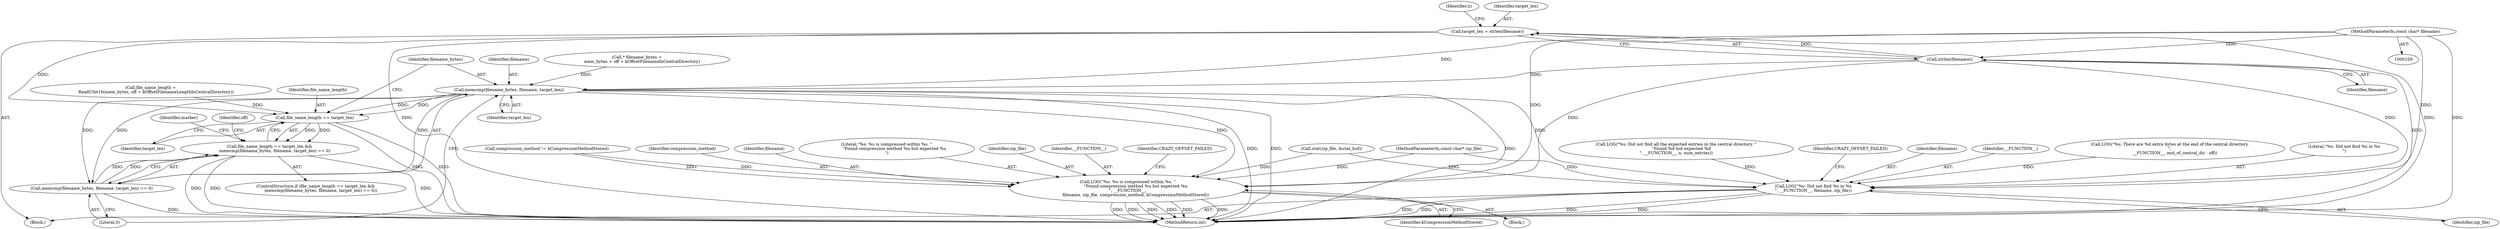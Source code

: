 digraph "0_Chrome_d9e316238aee59acf665d80b544cf4e1edfd3349@API" {
"1000271" [label="(Call,target_len = strlen(filename))"];
"1000273" [label="(Call,strlen(filename))"];
"1000102" [label="(MethodParameterIn,const char* filename)"];
"1000361" [label="(Call,file_name_length == target_len)"];
"1000360" [label="(Call,file_name_length == target_len &&\n        memcmp(filename_bytes, filename, target_len) == 0)"];
"1000365" [label="(Call,memcmp(filename_bytes, filename, target_len))"];
"1000364" [label="(Call,memcmp(filename_bytes, filename, target_len) == 0)"];
"1000403" [label="(Call,LOG(\"%s: %s is compressed within %s. \"\n            \"Found compression method %u but expected %u\n\", __FUNCTION__,\n            filename, zip_file, compression_method, kCompressionMethodStored))"];
"1000464" [label="(Call,LOG(\"%s: Did not find %s in %s\n\", __FUNCTION__, filename, zip_file))"];
"1000408" [label="(Identifier,compression_method)"];
"1000365" [label="(Call,memcmp(filename_bytes, filename, target_len))"];
"1000406" [label="(Identifier,filename)"];
"1000441" [label="(Identifier,off)"];
"1000404" [label="(Literal,\"%s: %s is compressed within %s. \"\n            \"Found compression method %u but expected %u\n\")"];
"1000409" [label="(Identifier,kCompressionMethodStored)"];
"1000360" [label="(Call,file_name_length == target_len &&\n        memcmp(filename_bytes, filename, target_len) == 0)"];
"1000364" [label="(Call,memcmp(filename_bytes, filename, target_len) == 0)"];
"1000119" [label="(Call,stat(zip_file, &stat_buf))"];
"1000407" [label="(Identifier,zip_file)"];
"1000362" [label="(Identifier,file_name_length)"];
"1000367" [label="(Identifier,filename)"];
"1000466" [label="(Identifier,__FUNCTION__)"];
"1000405" [label="(Identifier,__FUNCTION__)"];
"1000103" [label="(Block,)"];
"1000102" [label="(MethodParameterIn,const char* filename)"];
"1000471" [label="(MethodReturn,int)"];
"1000274" [label="(Identifier,filename)"];
"1000368" [label="(Identifier,target_len)"];
"1000271" [label="(Call,target_len = strlen(filename))"];
"1000458" [label="(Call,LOG(\"%s: There are %d extra bytes at the end of the central directory.\n\",\n        __FUNCTION__, end_of_central_dir - off))"];
"1000465" [label="(Literal,\"%s: Did not find %s in %s\n\")"];
"1000352" [label="(Call,* filename_bytes =\n        mem_bytes + off + kOffsetFilenameInCentralDirectory)"];
"1000411" [label="(Identifier,CRAZY_OFFSET_FAILED)"];
"1000273" [label="(Call,strlen(filename))"];
"1000363" [label="(Identifier,target_len)"];
"1000468" [label="(Identifier,zip_file)"];
"1000448" [label="(Call,LOG(\"%s: Did not find all the expected entries in the central directory. \"\n        \"Found %d but expected %d\n\", __FUNCTION__, n, num_entries))"];
"1000369" [label="(Literal,0)"];
"1000310" [label="(Call,file_name_length =\n        ReadUInt16(mem_bytes, off + kOffsetFilenameLengthInCentralDirectory))"];
"1000373" [label="(Identifier,marker)"];
"1000399" [label="(Call,compression_method != kCompressionMethodStored)"];
"1000464" [label="(Call,LOG(\"%s: Did not find %s in %s\n\", __FUNCTION__, filename, zip_file))"];
"1000361" [label="(Call,file_name_length == target_len)"];
"1000470" [label="(Identifier,CRAZY_OFFSET_FAILED)"];
"1000277" [label="(Identifier,n)"];
"1000101" [label="(MethodParameterIn,const char* zip_file)"];
"1000272" [label="(Identifier,target_len)"];
"1000467" [label="(Identifier,filename)"];
"1000403" [label="(Call,LOG(\"%s: %s is compressed within %s. \"\n            \"Found compression method %u but expected %u\n\", __FUNCTION__,\n            filename, zip_file, compression_method, kCompressionMethodStored))"];
"1000402" [label="(Block,)"];
"1000359" [label="(ControlStructure,if (file_name_length == target_len &&\n        memcmp(filename_bytes, filename, target_len) == 0))"];
"1000366" [label="(Identifier,filename_bytes)"];
"1000271" -> "1000103"  [label="AST: "];
"1000271" -> "1000273"  [label="CFG: "];
"1000272" -> "1000271"  [label="AST: "];
"1000273" -> "1000271"  [label="AST: "];
"1000277" -> "1000271"  [label="CFG: "];
"1000271" -> "1000471"  [label="DDG: "];
"1000271" -> "1000471"  [label="DDG: "];
"1000273" -> "1000271"  [label="DDG: "];
"1000271" -> "1000361"  [label="DDG: "];
"1000273" -> "1000274"  [label="CFG: "];
"1000274" -> "1000273"  [label="AST: "];
"1000273" -> "1000471"  [label="DDG: "];
"1000102" -> "1000273"  [label="DDG: "];
"1000273" -> "1000365"  [label="DDG: "];
"1000273" -> "1000403"  [label="DDG: "];
"1000273" -> "1000464"  [label="DDG: "];
"1000102" -> "1000100"  [label="AST: "];
"1000102" -> "1000471"  [label="DDG: "];
"1000102" -> "1000365"  [label="DDG: "];
"1000102" -> "1000403"  [label="DDG: "];
"1000102" -> "1000464"  [label="DDG: "];
"1000361" -> "1000360"  [label="AST: "];
"1000361" -> "1000363"  [label="CFG: "];
"1000362" -> "1000361"  [label="AST: "];
"1000363" -> "1000361"  [label="AST: "];
"1000366" -> "1000361"  [label="CFG: "];
"1000360" -> "1000361"  [label="CFG: "];
"1000361" -> "1000471"  [label="DDG: "];
"1000361" -> "1000471"  [label="DDG: "];
"1000361" -> "1000360"  [label="DDG: "];
"1000361" -> "1000360"  [label="DDG: "];
"1000310" -> "1000361"  [label="DDG: "];
"1000365" -> "1000361"  [label="DDG: "];
"1000361" -> "1000365"  [label="DDG: "];
"1000360" -> "1000359"  [label="AST: "];
"1000360" -> "1000364"  [label="CFG: "];
"1000364" -> "1000360"  [label="AST: "];
"1000373" -> "1000360"  [label="CFG: "];
"1000441" -> "1000360"  [label="CFG: "];
"1000360" -> "1000471"  [label="DDG: "];
"1000360" -> "1000471"  [label="DDG: "];
"1000360" -> "1000471"  [label="DDG: "];
"1000364" -> "1000360"  [label="DDG: "];
"1000364" -> "1000360"  [label="DDG: "];
"1000365" -> "1000364"  [label="AST: "];
"1000365" -> "1000368"  [label="CFG: "];
"1000366" -> "1000365"  [label="AST: "];
"1000367" -> "1000365"  [label="AST: "];
"1000368" -> "1000365"  [label="AST: "];
"1000369" -> "1000365"  [label="CFG: "];
"1000365" -> "1000471"  [label="DDG: "];
"1000365" -> "1000471"  [label="DDG: "];
"1000365" -> "1000471"  [label="DDG: "];
"1000365" -> "1000364"  [label="DDG: "];
"1000365" -> "1000364"  [label="DDG: "];
"1000365" -> "1000364"  [label="DDG: "];
"1000352" -> "1000365"  [label="DDG: "];
"1000365" -> "1000403"  [label="DDG: "];
"1000365" -> "1000464"  [label="DDG: "];
"1000364" -> "1000369"  [label="CFG: "];
"1000369" -> "1000364"  [label="AST: "];
"1000364" -> "1000471"  [label="DDG: "];
"1000403" -> "1000402"  [label="AST: "];
"1000403" -> "1000409"  [label="CFG: "];
"1000404" -> "1000403"  [label="AST: "];
"1000405" -> "1000403"  [label="AST: "];
"1000406" -> "1000403"  [label="AST: "];
"1000407" -> "1000403"  [label="AST: "];
"1000408" -> "1000403"  [label="AST: "];
"1000409" -> "1000403"  [label="AST: "];
"1000411" -> "1000403"  [label="CFG: "];
"1000403" -> "1000471"  [label="DDG: "];
"1000403" -> "1000471"  [label="DDG: "];
"1000403" -> "1000471"  [label="DDG: "];
"1000403" -> "1000471"  [label="DDG: "];
"1000403" -> "1000471"  [label="DDG: "];
"1000403" -> "1000471"  [label="DDG: "];
"1000119" -> "1000403"  [label="DDG: "];
"1000101" -> "1000403"  [label="DDG: "];
"1000399" -> "1000403"  [label="DDG: "];
"1000399" -> "1000403"  [label="DDG: "];
"1000464" -> "1000103"  [label="AST: "];
"1000464" -> "1000468"  [label="CFG: "];
"1000465" -> "1000464"  [label="AST: "];
"1000466" -> "1000464"  [label="AST: "];
"1000467" -> "1000464"  [label="AST: "];
"1000468" -> "1000464"  [label="AST: "];
"1000470" -> "1000464"  [label="CFG: "];
"1000464" -> "1000471"  [label="DDG: "];
"1000464" -> "1000471"  [label="DDG: "];
"1000464" -> "1000471"  [label="DDG: "];
"1000464" -> "1000471"  [label="DDG: "];
"1000458" -> "1000464"  [label="DDG: "];
"1000448" -> "1000464"  [label="DDG: "];
"1000119" -> "1000464"  [label="DDG: "];
"1000101" -> "1000464"  [label="DDG: "];
}
